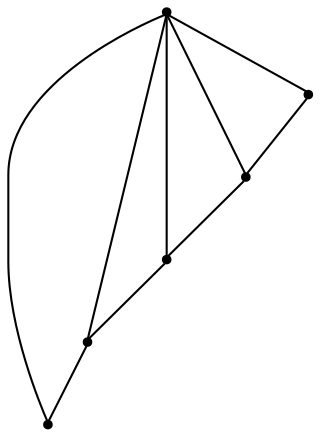 graph {
  node [shape=point,comment="{\"directed\":false,\"doi\":\"10.1007/978-3-031-22203-0_19\",\"figure\":\"3 (2)\"}"]

  v0 [pos="1075.9255339169715,350.90312714583456"]
  v1 [pos="1009.1982329504553,350.90312714583456"]
  v2 [pos="942.4750970252983,350.90312714583456"]
  v3 [pos="942.4750970252983,484.35602594271796"]
  v4 [pos="875.7394977702726,350.90312714583456"]
  v5 [pos="809.0122285979653,350.90312714583456"]

  v5 -- v4 [id="-5",pos="809.0122285979653,350.90312714583456 875.7394977702726,350.90312714583456 875.7394977702726,350.90312714583456 875.7394977702726,350.90312714583456"]
  v4 -- v2 [id="-6",pos="875.7394977702726,350.90312714583456 942.4750970252983,350.90312714583456 942.4750970252983,350.90312714583456 942.4750970252983,350.90312714583456"]
  v2 -- v1 [id="-7",pos="942.4750970252983,350.90312714583456 1009.1982329504553,350.90312714583456 1009.1982329504553,350.90312714583456 1009.1982329504553,350.90312714583456"]
  v1 -- v0 [id="-8",pos="1009.1982329504553,350.90312714583456 1075.9255339169715,350.90312714583456 1075.9255339169715,350.90312714583456 1075.9255339169715,350.90312714583456"]
  v3 -- v2 [id="-12",pos="942.4750970252983,484.35602594271796 942.4750970252983,350.90312714583456 942.4750970252983,350.90312714583456 942.4750970252983,350.90312714583456"]
  v3 -- v1 [id="-13",pos="942.4750970252983,484.35602594271796 1009.1982329504553,350.90312714583456 1009.1982329504553,350.90312714583456 1009.1982329504553,350.90312714583456"]
  v3 -- v5 [id="-14",pos="942.4750970252983,484.35602594271796 809.0122285979653,350.90312714583456 809.0122285979653,350.90312714583456 809.0122285979653,350.90312714583456"]
  v3 -- v4 [id="-15",pos="942.4750970252983,484.35602594271796 875.7394977702726,350.90312714583456 875.7394977702726,350.90312714583456 875.7394977702726,350.90312714583456"]
  v3 -- v0 [id="-16",pos="942.4750970252983,484.35602594271796 1075.9255339169715,350.90312714583456 1075.9255339169715,350.90312714583456 1075.9255339169715,350.90312714583456"]
}